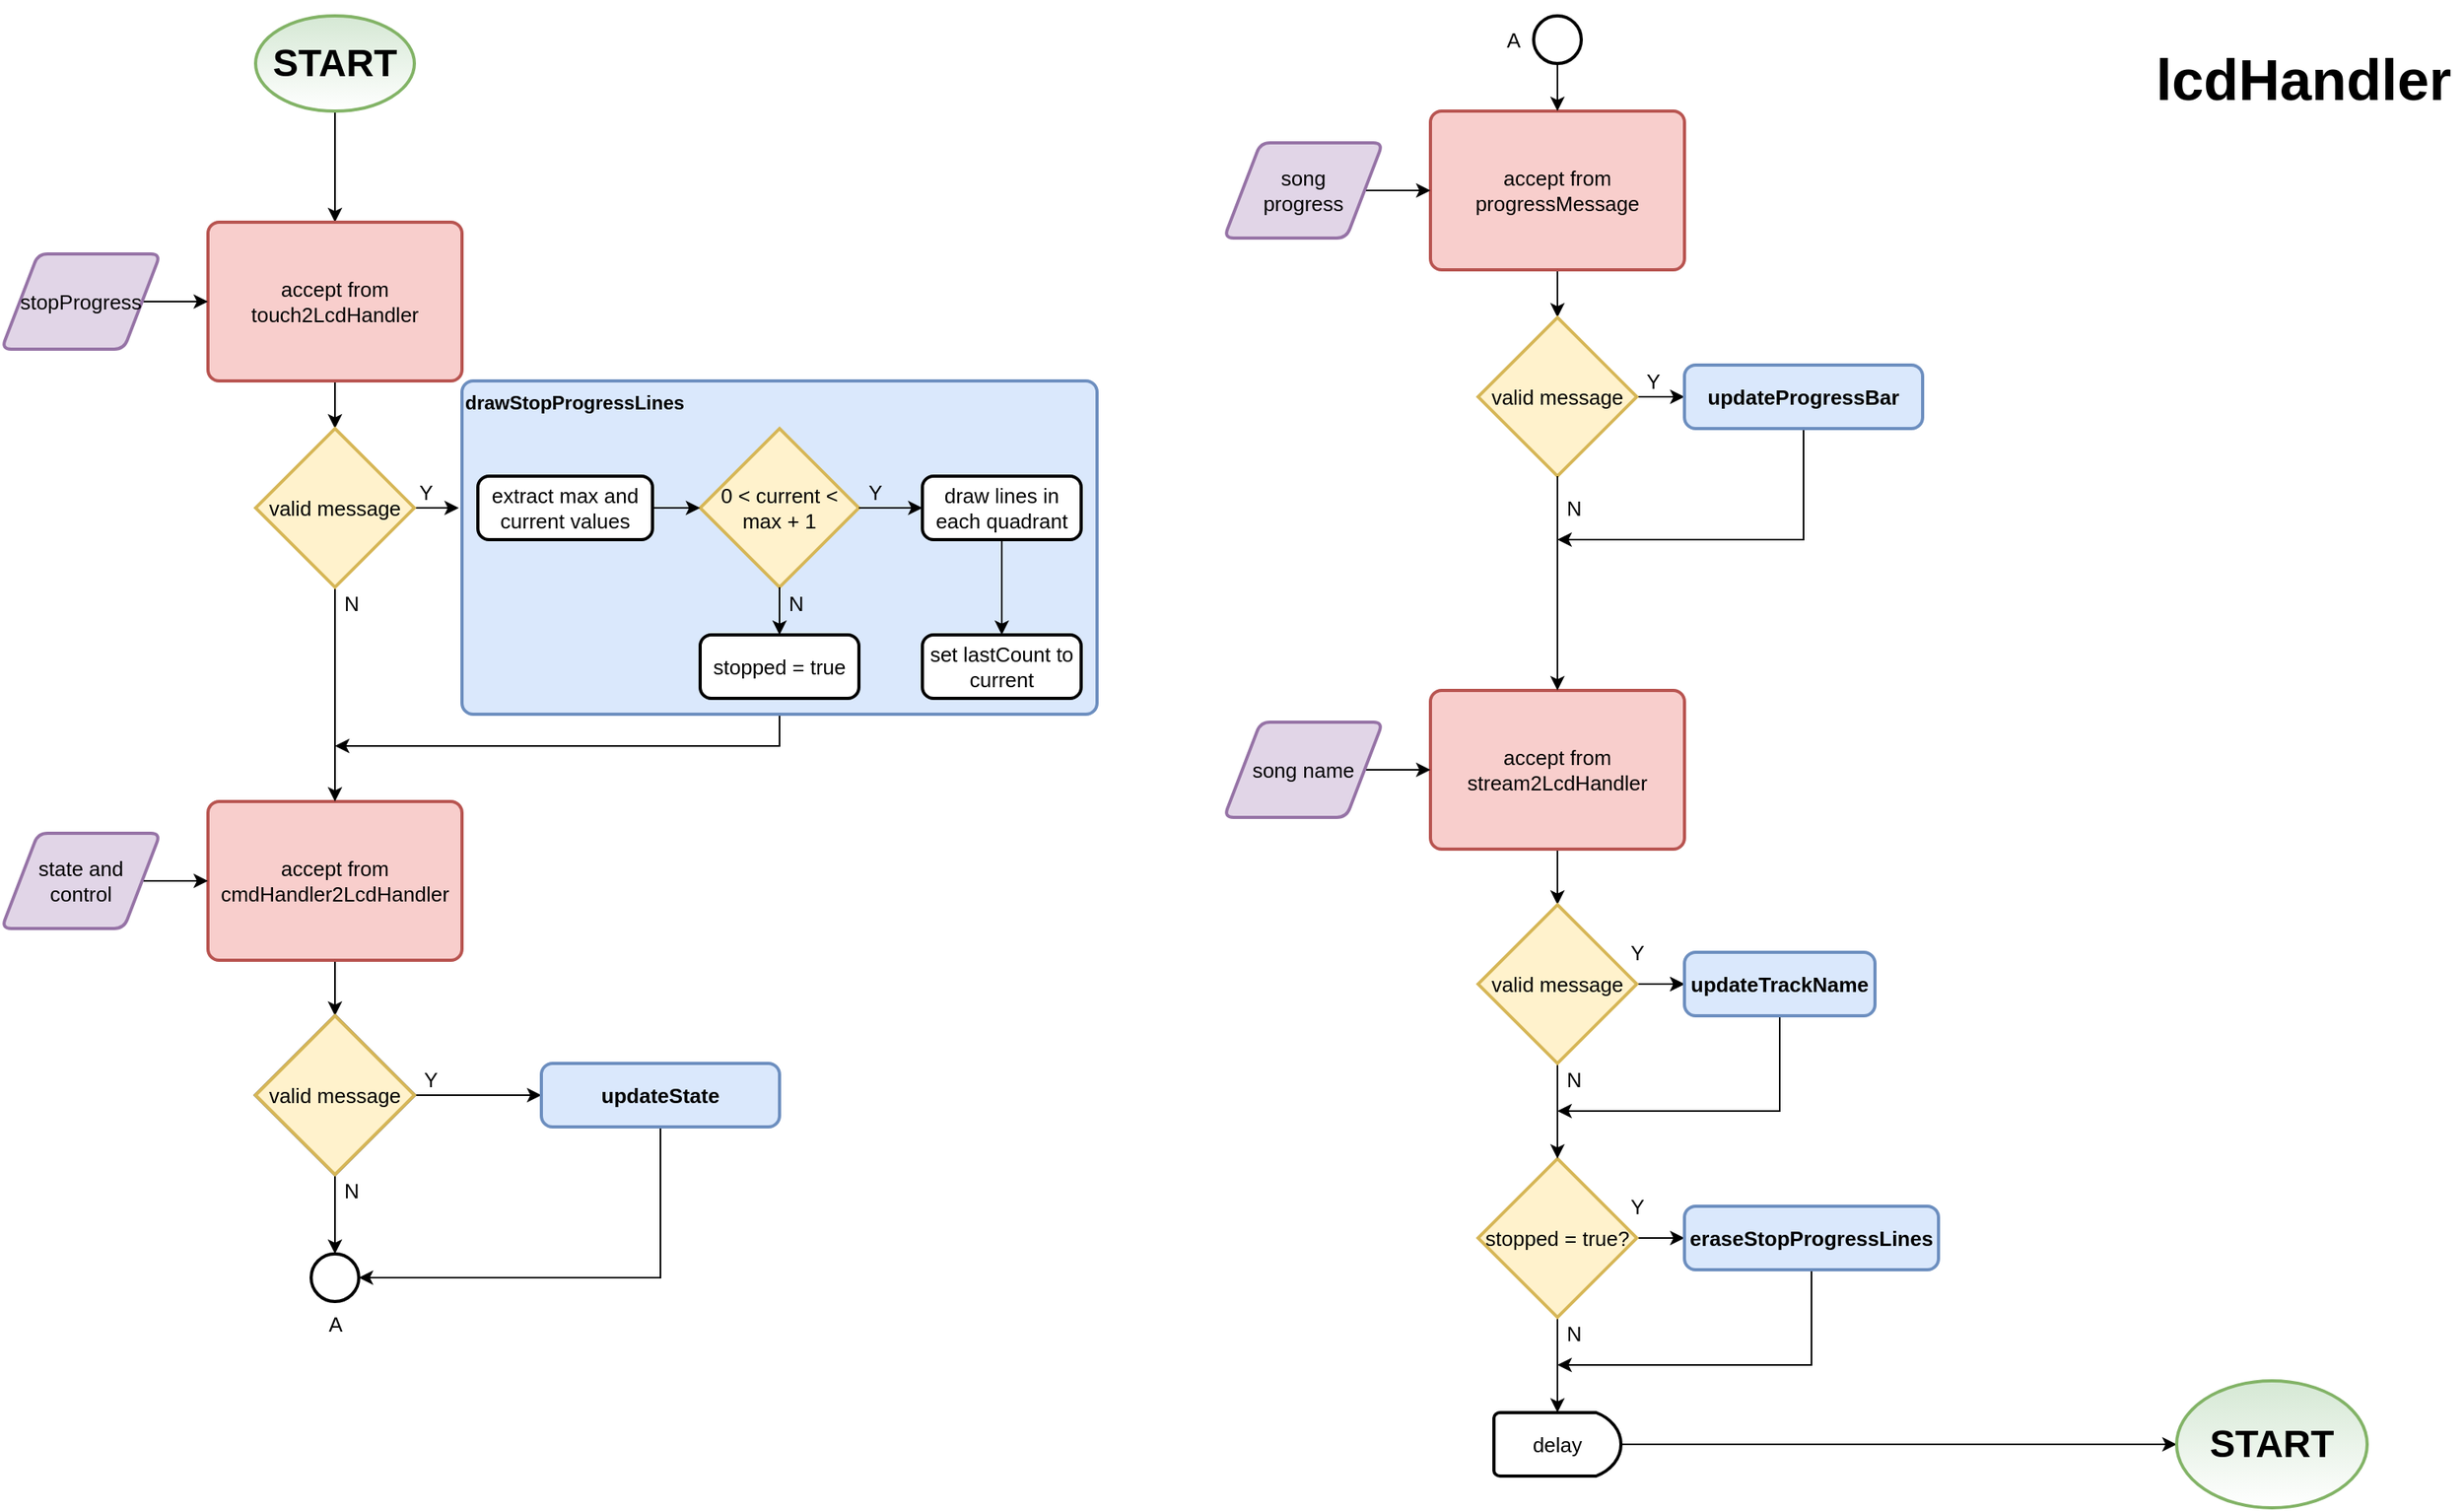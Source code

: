 <mxfile version="12.8.2" type="google"><diagram id="A6RtL2A1tJbPPKAptw5-" name="Page-1"><mxGraphModel dx="2031" dy="1069" grid="1" gridSize="10" guides="1" tooltips="1" connect="1" arrows="1" fold="1" page="1" pageScale="1" pageWidth="1700" pageHeight="1100" math="0" shadow="0"><root><mxCell id="0"/><mxCell id="1" parent="0"/><mxCell id="rvxxHX0A5fjWPO0_0Irj-3" style="edgeStyle=orthogonalEdgeStyle;rounded=0;orthogonalLoop=1;jettySize=auto;html=1;exitX=0.5;exitY=1;exitDx=0;exitDy=0;" parent="1" source="rvxxHX0A5fjWPO0_0Irj-2" edge="1"><mxGeometry relative="1" as="geometry"><mxPoint x="310" y="500" as="targetPoint"/><Array as="points"><mxPoint x="590" y="500"/><mxPoint x="310" y="500"/></Array></mxGeometry></mxCell><mxCell id="JIq9zNQNdPS_r4guR5mn-16" style="edgeStyle=orthogonalEdgeStyle;rounded=0;orthogonalLoop=1;jettySize=auto;html=1;exitX=0.5;exitY=1;exitDx=0;exitDy=0;exitPerimeter=0;entryX=0.5;entryY=0;entryDx=0;entryDy=0;fontSize=13;" parent="1" source="JIq9zNQNdPS_r4guR5mn-1" target="JIq9zNQNdPS_r4guR5mn-2" edge="1"><mxGeometry relative="1" as="geometry"/></mxCell><mxCell id="JIq9zNQNdPS_r4guR5mn-1" value="&lt;b&gt;&lt;font style=&quot;font-size: 24px&quot;&gt;START&lt;/font&gt;&lt;/b&gt;" style="strokeWidth=2;html=1;shape=mxgraph.flowchart.start_1;whiteSpace=wrap;fontSize=13;fillColor=#d5e8d4;strokeColor=#82b366;gradientColor=#ffffff;" parent="1" vertex="1"><mxGeometry x="260" y="40" width="100" height="60" as="geometry"/></mxCell><mxCell id="JIq9zNQNdPS_r4guR5mn-22" style="edgeStyle=orthogonalEdgeStyle;rounded=0;orthogonalLoop=1;jettySize=auto;html=1;exitX=0.5;exitY=1;exitDx=0;exitDy=0;entryX=0.5;entryY=0;entryDx=0;entryDy=0;entryPerimeter=0;fontSize=13;" parent="1" source="JIq9zNQNdPS_r4guR5mn-2" target="JIq9zNQNdPS_r4guR5mn-20" edge="1"><mxGeometry relative="1" as="geometry"/></mxCell><mxCell id="JIq9zNQNdPS_r4guR5mn-2" value="accept from touch2LcdHandler" style="rounded=1;whiteSpace=wrap;html=1;absoluteArcSize=1;arcSize=14;strokeWidth=2;fontSize=13;fillColor=#f8cecc;strokeColor=#b85450;" parent="1" vertex="1"><mxGeometry x="230" y="170" width="160" height="100" as="geometry"/></mxCell><mxCell id="JIq9zNQNdPS_r4guR5mn-40" style="edgeStyle=orthogonalEdgeStyle;rounded=0;orthogonalLoop=1;jettySize=auto;html=1;exitX=0.5;exitY=1;exitDx=0;exitDy=0;entryX=0.5;entryY=0;entryDx=0;entryDy=0;entryPerimeter=0;fontSize=13;" parent="1" source="JIq9zNQNdPS_r4guR5mn-3" target="JIq9zNQNdPS_r4guR5mn-39" edge="1"><mxGeometry relative="1" as="geometry"/></mxCell><UserObject label="accept from cmdHandler2LcdHandler" link="data:image/png;base64,iVBORw0KGgoAAAANSUhEUgAAAAkAAAAJAQMAAADaX5RTAAAABlBMVEV7mr3///+wksspAAAAAnRSTlP/AOW3MEoAAAAdSURBVAgdY9jXwCDDwNDRwHCwgeExmASygSL7GgB12QiqNHZZIwAAAABJRU5ErkJggg==" id="JIq9zNQNdPS_r4guR5mn-3"><mxCell style="rounded=1;whiteSpace=wrap;html=1;absoluteArcSize=1;arcSize=14;strokeWidth=2;fontSize=13;fillColor=#f8cecc;strokeColor=#b85450;" parent="1" vertex="1"><mxGeometry x="230" y="535" width="160" height="100" as="geometry"/></mxCell></UserObject><mxCell id="JIq9zNQNdPS_r4guR5mn-46" style="edgeStyle=orthogonalEdgeStyle;rounded=0;orthogonalLoop=1;jettySize=auto;html=1;exitX=0.5;exitY=1;exitDx=0;exitDy=0;entryX=0.5;entryY=0;entryDx=0;entryDy=0;entryPerimeter=0;fontSize=13;" parent="1" source="JIq9zNQNdPS_r4guR5mn-4" target="JIq9zNQNdPS_r4guR5mn-45" edge="1"><mxGeometry relative="1" as="geometry"/></mxCell><mxCell id="JIq9zNQNdPS_r4guR5mn-4" value="accept from progressMessage" style="rounded=1;whiteSpace=wrap;html=1;absoluteArcSize=1;arcSize=14;strokeWidth=2;fontSize=13;fillColor=#f8cecc;strokeColor=#b85450;" parent="1" vertex="1"><mxGeometry x="1000" y="100" width="160" height="100" as="geometry"/></mxCell><mxCell id="JIq9zNQNdPS_r4guR5mn-56" style="edgeStyle=orthogonalEdgeStyle;rounded=0;orthogonalLoop=1;jettySize=auto;html=1;exitX=0.5;exitY=1;exitDx=0;exitDy=0;entryX=0.5;entryY=0;entryDx=0;entryDy=0;entryPerimeter=0;fontSize=13;" parent="1" source="JIq9zNQNdPS_r4guR5mn-5" target="JIq9zNQNdPS_r4guR5mn-21" edge="1"><mxGeometry relative="1" as="geometry"/></mxCell><mxCell id="JIq9zNQNdPS_r4guR5mn-5" value="accept from stream2LcdHandler" style="rounded=1;whiteSpace=wrap;html=1;absoluteArcSize=1;arcSize=14;strokeWidth=2;fontSize=13;fillColor=#f8cecc;strokeColor=#b85450;" parent="1" vertex="1"><mxGeometry x="1000" y="465" width="160" height="100" as="geometry"/></mxCell><mxCell id="JIq9zNQNdPS_r4guR5mn-65" value="Y" style="edgeStyle=orthogonalEdgeStyle;rounded=0;orthogonalLoop=1;jettySize=auto;html=1;exitX=1;exitY=0.5;exitDx=0;exitDy=0;exitPerimeter=0;entryX=0;entryY=0.5;entryDx=0;entryDy=0;fontSize=13;" parent="1" source="JIq9zNQNdPS_r4guR5mn-6" target="JIq9zNQNdPS_r4guR5mn-64" edge="1"><mxGeometry x="-1" y="20" relative="1" as="geometry"><mxPoint as="offset"/></mxGeometry></mxCell><mxCell id="JIq9zNQNdPS_r4guR5mn-66" value="N" style="edgeStyle=orthogonalEdgeStyle;rounded=0;orthogonalLoop=1;jettySize=auto;html=1;exitX=0.5;exitY=1;exitDx=0;exitDy=0;exitPerimeter=0;entryX=0.5;entryY=0;entryDx=0;entryDy=0;entryPerimeter=0;fontSize=13;" parent="1" source="JIq9zNQNdPS_r4guR5mn-6" target="JIq9zNQNdPS_r4guR5mn-7" edge="1"><mxGeometry x="-0.667" y="10" relative="1" as="geometry"><mxPoint as="offset"/></mxGeometry></mxCell><mxCell id="JIq9zNQNdPS_r4guR5mn-6" value="stopped = true?" style="strokeWidth=2;html=1;shape=mxgraph.flowchart.decision;whiteSpace=wrap;fontSize=13;fillColor=#fff2cc;strokeColor=#d6b656;" parent="1" vertex="1"><mxGeometry x="1030" y="760" width="100" height="100" as="geometry"/></mxCell><mxCell id="JIq9zNQNdPS_r4guR5mn-72" style="edgeStyle=orthogonalEdgeStyle;rounded=0;orthogonalLoop=1;jettySize=auto;html=1;exitX=1;exitY=0.5;exitDx=0;exitDy=0;exitPerimeter=0;entryX=0;entryY=0.5;entryDx=0;entryDy=0;fontSize=13;" parent="1" source="JIq9zNQNdPS_r4guR5mn-7" target="JIq9zNQNdPS_r4guR5mn-71" edge="1"><mxGeometry relative="1" as="geometry"/></mxCell><mxCell id="JIq9zNQNdPS_r4guR5mn-7" value="delay" style="strokeWidth=2;html=1;shape=mxgraph.flowchart.delay;whiteSpace=wrap;gradientColor=#ffffff;fontSize=13;" parent="1" vertex="1"><mxGeometry x="1040" y="920" width="80" height="40" as="geometry"/></mxCell><mxCell id="JIq9zNQNdPS_r4guR5mn-12" style="edgeStyle=orthogonalEdgeStyle;rounded=0;orthogonalLoop=1;jettySize=auto;html=1;exitX=1;exitY=0.5;exitDx=0;exitDy=0;entryX=0;entryY=0.5;entryDx=0;entryDy=0;fontSize=13;" parent="1" source="JIq9zNQNdPS_r4guR5mn-8" target="JIq9zNQNdPS_r4guR5mn-2" edge="1"><mxGeometry relative="1" as="geometry"/></mxCell><mxCell id="JIq9zNQNdPS_r4guR5mn-8" value="stopProgress" style="shape=parallelogram;html=1;strokeWidth=2;perimeter=parallelogramPerimeter;whiteSpace=wrap;rounded=1;arcSize=12;size=0.23;fontSize=13;fillColor=#e1d5e7;strokeColor=#9673a6;" parent="1" vertex="1"><mxGeometry x="100" y="190" width="100" height="60" as="geometry"/></mxCell><mxCell id="JIq9zNQNdPS_r4guR5mn-13" style="edgeStyle=orthogonalEdgeStyle;rounded=0;orthogonalLoop=1;jettySize=auto;html=1;exitX=1;exitY=0.5;exitDx=0;exitDy=0;entryX=0;entryY=0.5;entryDx=0;entryDy=0;fontSize=13;" parent="1" source="JIq9zNQNdPS_r4guR5mn-9" target="JIq9zNQNdPS_r4guR5mn-3" edge="1"><mxGeometry relative="1" as="geometry"/></mxCell><mxCell id="JIq9zNQNdPS_r4guR5mn-9" value="state and&lt;br&gt;control" style="shape=parallelogram;html=1;strokeWidth=2;perimeter=parallelogramPerimeter;whiteSpace=wrap;rounded=1;arcSize=12;size=0.23;fontSize=13;fillColor=#e1d5e7;strokeColor=#9673a6;" parent="1" vertex="1"><mxGeometry x="100" y="555" width="100" height="60" as="geometry"/></mxCell><mxCell id="JIq9zNQNdPS_r4guR5mn-14" style="edgeStyle=orthogonalEdgeStyle;rounded=0;orthogonalLoop=1;jettySize=auto;html=1;exitX=1;exitY=0.5;exitDx=0;exitDy=0;entryX=0;entryY=0.5;entryDx=0;entryDy=0;fontSize=13;" parent="1" source="JIq9zNQNdPS_r4guR5mn-10" target="JIq9zNQNdPS_r4guR5mn-4" edge="1"><mxGeometry relative="1" as="geometry"/></mxCell><mxCell id="JIq9zNQNdPS_r4guR5mn-10" value="song&lt;br&gt;progress" style="shape=parallelogram;html=1;strokeWidth=2;perimeter=parallelogramPerimeter;whiteSpace=wrap;rounded=1;arcSize=12;size=0.23;fontSize=13;fillColor=#e1d5e7;strokeColor=#9673a6;" parent="1" vertex="1"><mxGeometry x="870" y="120" width="100" height="60" as="geometry"/></mxCell><mxCell id="JIq9zNQNdPS_r4guR5mn-15" style="edgeStyle=orthogonalEdgeStyle;rounded=0;orthogonalLoop=1;jettySize=auto;html=1;exitX=1;exitY=0.5;exitDx=0;exitDy=0;entryX=0;entryY=0.5;entryDx=0;entryDy=0;fontSize=13;" parent="1" source="JIq9zNQNdPS_r4guR5mn-11" target="JIq9zNQNdPS_r4guR5mn-5" edge="1"><mxGeometry relative="1" as="geometry"/></mxCell><mxCell id="JIq9zNQNdPS_r4guR5mn-11" value="song name" style="shape=parallelogram;html=1;strokeWidth=2;perimeter=parallelogramPerimeter;whiteSpace=wrap;rounded=1;arcSize=12;size=0.23;fontSize=13;fillColor=#e1d5e7;strokeColor=#9673a6;" parent="1" vertex="1"><mxGeometry x="870" y="485" width="100" height="60" as="geometry"/></mxCell><mxCell id="JIq9zNQNdPS_r4guR5mn-23" value="N" style="edgeStyle=orthogonalEdgeStyle;rounded=0;orthogonalLoop=1;jettySize=auto;html=1;exitX=0.5;exitY=1;exitDx=0;exitDy=0;exitPerimeter=0;entryX=0.5;entryY=0;entryDx=0;entryDy=0;fontSize=13;" parent="1" source="JIq9zNQNdPS_r4guR5mn-20" target="JIq9zNQNdPS_r4guR5mn-3" edge="1"><mxGeometry x="-0.852" y="10" relative="1" as="geometry"><mxPoint as="offset"/></mxGeometry></mxCell><mxCell id="JIq9zNQNdPS_r4guR5mn-26" value="Y" style="edgeStyle=orthogonalEdgeStyle;rounded=0;orthogonalLoop=1;jettySize=auto;html=1;exitX=1;exitY=0.5;exitDx=0;exitDy=0;exitPerimeter=0;entryX=-0.005;entryY=0.382;entryDx=0;entryDy=0;fontSize=13;entryPerimeter=0;" parent="1" source="JIq9zNQNdPS_r4guR5mn-20" target="rvxxHX0A5fjWPO0_0Irj-2" edge="1"><mxGeometry x="-0.5" y="10" relative="1" as="geometry"><mxPoint as="offset"/></mxGeometry></mxCell><mxCell id="JIq9zNQNdPS_r4guR5mn-20" value="valid message" style="strokeWidth=2;html=1;shape=mxgraph.flowchart.decision;whiteSpace=wrap;fontSize=13;fillColor=#fff2cc;strokeColor=#d6b656;" parent="1" vertex="1"><mxGeometry x="260" y="300" width="100" height="100" as="geometry"/></mxCell><mxCell id="JIq9zNQNdPS_r4guR5mn-61" style="edgeStyle=orthogonalEdgeStyle;rounded=0;orthogonalLoop=1;jettySize=auto;html=1;exitX=1;exitY=0.5;exitDx=0;exitDy=0;exitPerimeter=0;entryX=0;entryY=0.5;entryDx=0;entryDy=0;fontSize=13;" parent="1" source="JIq9zNQNdPS_r4guR5mn-21" target="JIq9zNQNdPS_r4guR5mn-57" edge="1"><mxGeometry relative="1" as="geometry"/></mxCell><mxCell id="JIq9zNQNdPS_r4guR5mn-62" value="N" style="edgeStyle=orthogonalEdgeStyle;rounded=0;orthogonalLoop=1;jettySize=auto;html=1;exitX=0.5;exitY=1;exitDx=0;exitDy=0;exitPerimeter=0;entryX=0.5;entryY=0;entryDx=0;entryDy=0;entryPerimeter=0;fontSize=13;" parent="1" source="JIq9zNQNdPS_r4guR5mn-21" target="JIq9zNQNdPS_r4guR5mn-6" edge="1"><mxGeometry x="-0.667" y="10" relative="1" as="geometry"><mxPoint as="offset"/></mxGeometry></mxCell><mxCell id="JIq9zNQNdPS_r4guR5mn-80" value="Y" style="edgeStyle=orthogonalEdgeStyle;rounded=0;orthogonalLoop=1;jettySize=auto;html=1;fontSize=13;" parent="1" source="JIq9zNQNdPS_r4guR5mn-21" target="JIq9zNQNdPS_r4guR5mn-57" edge="1"><mxGeometry x="0.201" y="-22" relative="1" as="geometry"><mxPoint x="-10" y="-42" as="offset"/></mxGeometry></mxCell><mxCell id="JIq9zNQNdPS_r4guR5mn-21" value="valid message" style="strokeWidth=2;html=1;shape=mxgraph.flowchart.decision;whiteSpace=wrap;fontSize=13;fillColor=#fff2cc;strokeColor=#d6b656;" parent="1" vertex="1"><mxGeometry x="1030" y="600" width="100" height="100" as="geometry"/></mxCell><mxCell id="JIq9zNQNdPS_r4guR5mn-43" value="N" style="edgeStyle=orthogonalEdgeStyle;rounded=0;orthogonalLoop=1;jettySize=auto;html=1;exitX=0.5;exitY=1;exitDx=0;exitDy=0;exitPerimeter=0;fontSize=13;entryX=0.5;entryY=0;entryDx=0;entryDy=0;entryPerimeter=0;" parent="1" source="JIq9zNQNdPS_r4guR5mn-39" target="JIq9zNQNdPS_r4guR5mn-73" edge="1"><mxGeometry x="-0.6" y="10" relative="1" as="geometry"><mxPoint x="310" y="850" as="targetPoint"/><mxPoint as="offset"/></mxGeometry></mxCell><mxCell id="JIq9zNQNdPS_r4guR5mn-69" value="Y" style="edgeStyle=orthogonalEdgeStyle;rounded=0;orthogonalLoop=1;jettySize=auto;html=1;exitX=1;exitY=0.5;exitDx=0;exitDy=0;exitPerimeter=0;entryX=0;entryY=0.5;entryDx=0;entryDy=0;fontSize=13;" parent="1" source="JIq9zNQNdPS_r4guR5mn-39" target="JIq9zNQNdPS_r4guR5mn-68" edge="1"><mxGeometry x="-0.75" y="10" relative="1" as="geometry"><mxPoint as="offset"/></mxGeometry></mxCell><mxCell id="JIq9zNQNdPS_r4guR5mn-39" value="valid message" style="strokeWidth=2;html=1;shape=mxgraph.flowchart.decision;whiteSpace=wrap;gradientColor=#ffffff;fontSize=13;" parent="1" vertex="1"><mxGeometry x="260" y="670" width="100" height="100" as="geometry"/></mxCell><mxCell id="JIq9zNQNdPS_r4guR5mn-44" style="edgeStyle=orthogonalEdgeStyle;rounded=0;orthogonalLoop=1;jettySize=auto;html=1;exitX=0.5;exitY=1;exitDx=0;exitDy=0;fontSize=13;entryX=1;entryY=0.5;entryDx=0;entryDy=0;entryPerimeter=0;" parent="1" source="JIq9zNQNdPS_r4guR5mn-68" target="JIq9zNQNdPS_r4guR5mn-73" edge="1"><mxGeometry relative="1" as="geometry"><mxPoint x="550" y="800" as="sourcePoint"/><mxPoint x="310" y="845" as="targetPoint"/><Array as="points"><mxPoint x="515" y="835"/></Array></mxGeometry></mxCell><mxCell id="JIq9zNQNdPS_r4guR5mn-48" value="Y" style="edgeStyle=orthogonalEdgeStyle;rounded=0;orthogonalLoop=1;jettySize=auto;html=1;exitX=1;exitY=0.5;exitDx=0;exitDy=0;exitPerimeter=0;entryX=0;entryY=0.5;entryDx=0;entryDy=0;fontSize=13;" parent="1" source="JIq9zNQNdPS_r4guR5mn-45" target="JIq9zNQNdPS_r4guR5mn-47" edge="1"><mxGeometry x="-0.333" y="10" relative="1" as="geometry"><mxPoint as="offset"/></mxGeometry></mxCell><mxCell id="JIq9zNQNdPS_r4guR5mn-45" value="valid message" style="strokeWidth=2;html=1;shape=mxgraph.flowchart.decision;whiteSpace=wrap;fontSize=13;fillColor=#fff2cc;strokeColor=#d6b656;" parent="1" vertex="1"><mxGeometry x="1030" y="230" width="100" height="100" as="geometry"/></mxCell><mxCell id="JIq9zNQNdPS_r4guR5mn-50" style="edgeStyle=orthogonalEdgeStyle;rounded=0;orthogonalLoop=1;jettySize=auto;html=1;exitX=0.5;exitY=1;exitDx=0;exitDy=0;fontSize=13;" parent="1" source="JIq9zNQNdPS_r4guR5mn-47" edge="1"><mxGeometry relative="1" as="geometry"><mxPoint x="1080" y="370" as="targetPoint"/><Array as="points"><mxPoint x="1235" y="370"/><mxPoint x="1080" y="370"/></Array></mxGeometry></mxCell><mxCell id="JIq9zNQNdPS_r4guR5mn-47" value="&lt;b&gt;updateProgressBar&lt;/b&gt;" style="rounded=1;whiteSpace=wrap;html=1;absoluteArcSize=1;arcSize=14;strokeWidth=2;fontSize=13;fillColor=#dae8fc;strokeColor=#6c8ebf;" parent="1" vertex="1"><mxGeometry x="1160" y="260" width="150" height="40" as="geometry"/></mxCell><mxCell id="JIq9zNQNdPS_r4guR5mn-53" value="N" style="edgeStyle=orthogonalEdgeStyle;rounded=0;orthogonalLoop=1;jettySize=auto;html=1;exitX=0.5;exitY=1;exitDx=0;exitDy=0;exitPerimeter=0;entryX=0.5;entryY=0;entryDx=0;entryDy=0;fontSize=13;" parent="1" source="JIq9zNQNdPS_r4guR5mn-45" target="JIq9zNQNdPS_r4guR5mn-5" edge="1"><mxGeometry x="-0.714" y="10" relative="1" as="geometry"><mxPoint x="1080.0" y="330" as="sourcePoint"/><mxPoint x="1080" y="400" as="targetPoint"/><mxPoint as="offset"/></mxGeometry></mxCell><mxCell id="rvxxHX0A5fjWPO0_0Irj-1" style="edgeStyle=orthogonalEdgeStyle;rounded=0;orthogonalLoop=1;jettySize=auto;html=1;exitX=0.5;exitY=1;exitDx=0;exitDy=0;" parent="1" source="JIq9zNQNdPS_r4guR5mn-57" edge="1"><mxGeometry relative="1" as="geometry"><mxPoint x="1080" y="730" as="targetPoint"/><Array as="points"><mxPoint x="1220" y="730"/><mxPoint x="1080" y="730"/></Array></mxGeometry></mxCell><mxCell id="JIq9zNQNdPS_r4guR5mn-57" value="&lt;b&gt;updateTrackName&lt;/b&gt;" style="rounded=1;whiteSpace=wrap;html=1;absoluteArcSize=1;arcSize=14;strokeWidth=2;fillColor=#dae8fc;fontSize=13;strokeColor=#6c8ebf;" parent="1" vertex="1"><mxGeometry x="1160" y="630" width="120" height="40" as="geometry"/></mxCell><mxCell id="JIq9zNQNdPS_r4guR5mn-78" style="edgeStyle=orthogonalEdgeStyle;rounded=0;orthogonalLoop=1;jettySize=auto;html=1;exitX=0.5;exitY=1;exitDx=0;exitDy=0;fontSize=13;" parent="1" source="JIq9zNQNdPS_r4guR5mn-64" edge="1"><mxGeometry relative="1" as="geometry"><mxPoint x="1080" y="890" as="targetPoint"/><Array as="points"><mxPoint x="1240" y="890"/><mxPoint x="1080" y="890"/></Array></mxGeometry></mxCell><mxCell id="JIq9zNQNdPS_r4guR5mn-64" value="&lt;b&gt;eraseStopProgressLines&lt;/b&gt;" style="rounded=1;whiteSpace=wrap;html=1;absoluteArcSize=1;arcSize=14;strokeWidth=2;fillColor=#dae8fc;fontSize=13;strokeColor=#6c8ebf;" parent="1" vertex="1"><mxGeometry x="1160" y="790" width="160" height="40" as="geometry"/></mxCell><mxCell id="JIq9zNQNdPS_r4guR5mn-68" value="&lt;b&gt;updateState&lt;/b&gt;" style="rounded=1;whiteSpace=wrap;html=1;absoluteArcSize=1;arcSize=14;strokeWidth=2;fontSize=13;fillColor=#dae8fc;strokeColor=#6c8ebf;" parent="1" vertex="1"><mxGeometry x="440" y="700" width="150" height="40" as="geometry"/></mxCell><mxCell id="JIq9zNQNdPS_r4guR5mn-71" value="&lt;b&gt;&lt;font style=&quot;font-size: 24px&quot;&gt;START&lt;/font&gt;&lt;/b&gt;" style="ellipse;whiteSpace=wrap;html=1;strokeColor=#82b366;strokeWidth=2;fillColor=#d5e8d4;fontSize=13;gradientColor=#ffffff;" parent="1" vertex="1"><mxGeometry x="1470" y="900" width="120" height="80" as="geometry"/></mxCell><mxCell id="JIq9zNQNdPS_r4guR5mn-73" value="A" style="verticalLabelPosition=bottom;verticalAlign=top;html=1;shape=mxgraph.flowchart.on-page_reference;strokeColor=#000000;strokeWidth=2;fillColor=#ffffff;gradientColor=#ffffff;fontSize=13;" parent="1" vertex="1"><mxGeometry x="295" y="820" width="30" height="30" as="geometry"/></mxCell><mxCell id="JIq9zNQNdPS_r4guR5mn-75" style="edgeStyle=orthogonalEdgeStyle;rounded=0;orthogonalLoop=1;jettySize=auto;html=1;exitX=0.5;exitY=1;exitDx=0;exitDy=0;exitPerimeter=0;entryX=0.5;entryY=0;entryDx=0;entryDy=0;fontSize=13;" parent="1" source="JIq9zNQNdPS_r4guR5mn-74" target="JIq9zNQNdPS_r4guR5mn-4" edge="1"><mxGeometry relative="1" as="geometry"/></mxCell><mxCell id="JIq9zNQNdPS_r4guR5mn-74" value="A&amp;nbsp;&amp;nbsp;" style="verticalLabelPosition=middle;verticalAlign=middle;html=1;shape=mxgraph.flowchart.on-page_reference;strokeColor=#000000;strokeWidth=2;fillColor=#ffffff;gradientColor=#ffffff;fontSize=13;labelPosition=left;align=right;" parent="1" vertex="1"><mxGeometry x="1065" y="40" width="30" height="30" as="geometry"/></mxCell><mxCell id="JIq9zNQNdPS_r4guR5mn-79" value="valid message" style="strokeWidth=2;html=1;shape=mxgraph.flowchart.decision;whiteSpace=wrap;fontSize=13;fillColor=#fff2cc;strokeColor=#d6b656;" parent="1" vertex="1"><mxGeometry x="260" y="670" width="100" height="100" as="geometry"/></mxCell><mxCell id="JIq9zNQNdPS_r4guR5mn-81" value="&lt;font style=&quot;font-size: 36px&quot;&gt;&lt;b&gt;lcdHandler&lt;/b&gt;&lt;/font&gt;" style="text;html=1;strokeColor=none;fillColor=none;align=center;verticalAlign=middle;whiteSpace=wrap;rounded=0;fontSize=13;" parent="1" vertex="1"><mxGeometry x="1450" y="30" width="200" height="100" as="geometry"/></mxCell><mxCell id="rvxxHX0A5fjWPO0_0Irj-4" value="" style="group" parent="1" vertex="1" connectable="0"><mxGeometry x="390" y="270" width="400" height="210" as="geometry"/></mxCell><mxCell id="rvxxHX0A5fjWPO0_0Irj-2" value="&lt;b&gt;drawStopProgressLines&lt;/b&gt;" style="rounded=1;whiteSpace=wrap;html=1;absoluteArcSize=1;arcSize=14;strokeWidth=2;verticalAlign=top;align=left;fillColor=#dae8fc;strokeColor=#6c8ebf;" parent="rvxxHX0A5fjWPO0_0Irj-4" vertex="1"><mxGeometry width="400" height="210" as="geometry"/></mxCell><mxCell id="JIq9zNQNdPS_r4guR5mn-25" value="extract max and current values" style="rounded=1;whiteSpace=wrap;html=1;absoluteArcSize=1;arcSize=14;strokeWidth=2;gradientColor=#ffffff;fontSize=13;" parent="rvxxHX0A5fjWPO0_0Irj-4" vertex="1"><mxGeometry x="10" y="60" width="110" height="40" as="geometry"/></mxCell><mxCell id="JIq9zNQNdPS_r4guR5mn-27" value="0 &amp;lt; current &amp;lt; max + 1" style="strokeWidth=2;html=1;shape=mxgraph.flowchart.decision;whiteSpace=wrap;fontSize=13;fillColor=#fff2cc;strokeColor=#d6b656;" parent="rvxxHX0A5fjWPO0_0Irj-4" vertex="1"><mxGeometry x="150" y="30" width="100" height="100" as="geometry"/></mxCell><mxCell id="JIq9zNQNdPS_r4guR5mn-31" style="edgeStyle=orthogonalEdgeStyle;rounded=0;orthogonalLoop=1;jettySize=auto;html=1;exitX=1;exitY=0.5;exitDx=0;exitDy=0;entryX=0;entryY=0.5;entryDx=0;entryDy=0;entryPerimeter=0;fontSize=13;" parent="rvxxHX0A5fjWPO0_0Irj-4" source="JIq9zNQNdPS_r4guR5mn-25" target="JIq9zNQNdPS_r4guR5mn-27" edge="1"><mxGeometry relative="1" as="geometry"/></mxCell><mxCell id="JIq9zNQNdPS_r4guR5mn-28" value="stopped = true" style="rounded=1;whiteSpace=wrap;html=1;absoluteArcSize=1;arcSize=14;strokeWidth=2;gradientColor=#ffffff;fontSize=13;" parent="rvxxHX0A5fjWPO0_0Irj-4" vertex="1"><mxGeometry x="150" y="160" width="100" height="40" as="geometry"/></mxCell><mxCell id="JIq9zNQNdPS_r4guR5mn-29" value="N" style="edgeStyle=orthogonalEdgeStyle;rounded=0;orthogonalLoop=1;jettySize=auto;html=1;exitX=0.5;exitY=1;exitDx=0;exitDy=0;exitPerimeter=0;entryX=0.5;entryY=0;entryDx=0;entryDy=0;fontSize=13;labelBackgroundColor=none;" parent="rvxxHX0A5fjWPO0_0Irj-4" source="JIq9zNQNdPS_r4guR5mn-27" target="JIq9zNQNdPS_r4guR5mn-28" edge="1"><mxGeometry x="-0.333" y="10" relative="1" as="geometry"><mxPoint as="offset"/></mxGeometry></mxCell><mxCell id="JIq9zNQNdPS_r4guR5mn-34" value="draw lines in each quadrant" style="rounded=1;whiteSpace=wrap;html=1;absoluteArcSize=1;arcSize=14;strokeWidth=2;gradientColor=#ffffff;fontSize=13;" parent="rvxxHX0A5fjWPO0_0Irj-4" vertex="1"><mxGeometry x="290" y="60" width="100" height="40" as="geometry"/></mxCell><mxCell id="JIq9zNQNdPS_r4guR5mn-35" value="Y" style="edgeStyle=orthogonalEdgeStyle;rounded=0;orthogonalLoop=1;jettySize=auto;html=1;exitX=1;exitY=0.5;exitDx=0;exitDy=0;exitPerimeter=0;entryX=0;entryY=0.5;entryDx=0;entryDy=0;fontSize=13;labelBackgroundColor=none;" parent="rvxxHX0A5fjWPO0_0Irj-4" source="JIq9zNQNdPS_r4guR5mn-27" target="JIq9zNQNdPS_r4guR5mn-34" edge="1"><mxGeometry x="-0.5" y="10" relative="1" as="geometry"><mxPoint as="offset"/></mxGeometry></mxCell><mxCell id="JIq9zNQNdPS_r4guR5mn-37" value="set lastCount to current" style="rounded=1;whiteSpace=wrap;html=1;absoluteArcSize=1;arcSize=14;strokeWidth=2;gradientColor=#ffffff;fontSize=13;" parent="rvxxHX0A5fjWPO0_0Irj-4" vertex="1"><mxGeometry x="290" y="160" width="100" height="40" as="geometry"/></mxCell><mxCell id="JIq9zNQNdPS_r4guR5mn-38" style="edgeStyle=orthogonalEdgeStyle;rounded=0;orthogonalLoop=1;jettySize=auto;html=1;exitX=0.5;exitY=1;exitDx=0;exitDy=0;entryX=0.5;entryY=0;entryDx=0;entryDy=0;fontSize=13;" parent="rvxxHX0A5fjWPO0_0Irj-4" source="JIq9zNQNdPS_r4guR5mn-34" target="JIq9zNQNdPS_r4guR5mn-37" edge="1"><mxGeometry relative="1" as="geometry"/></mxCell></root></mxGraphModel></diagram></mxfile>